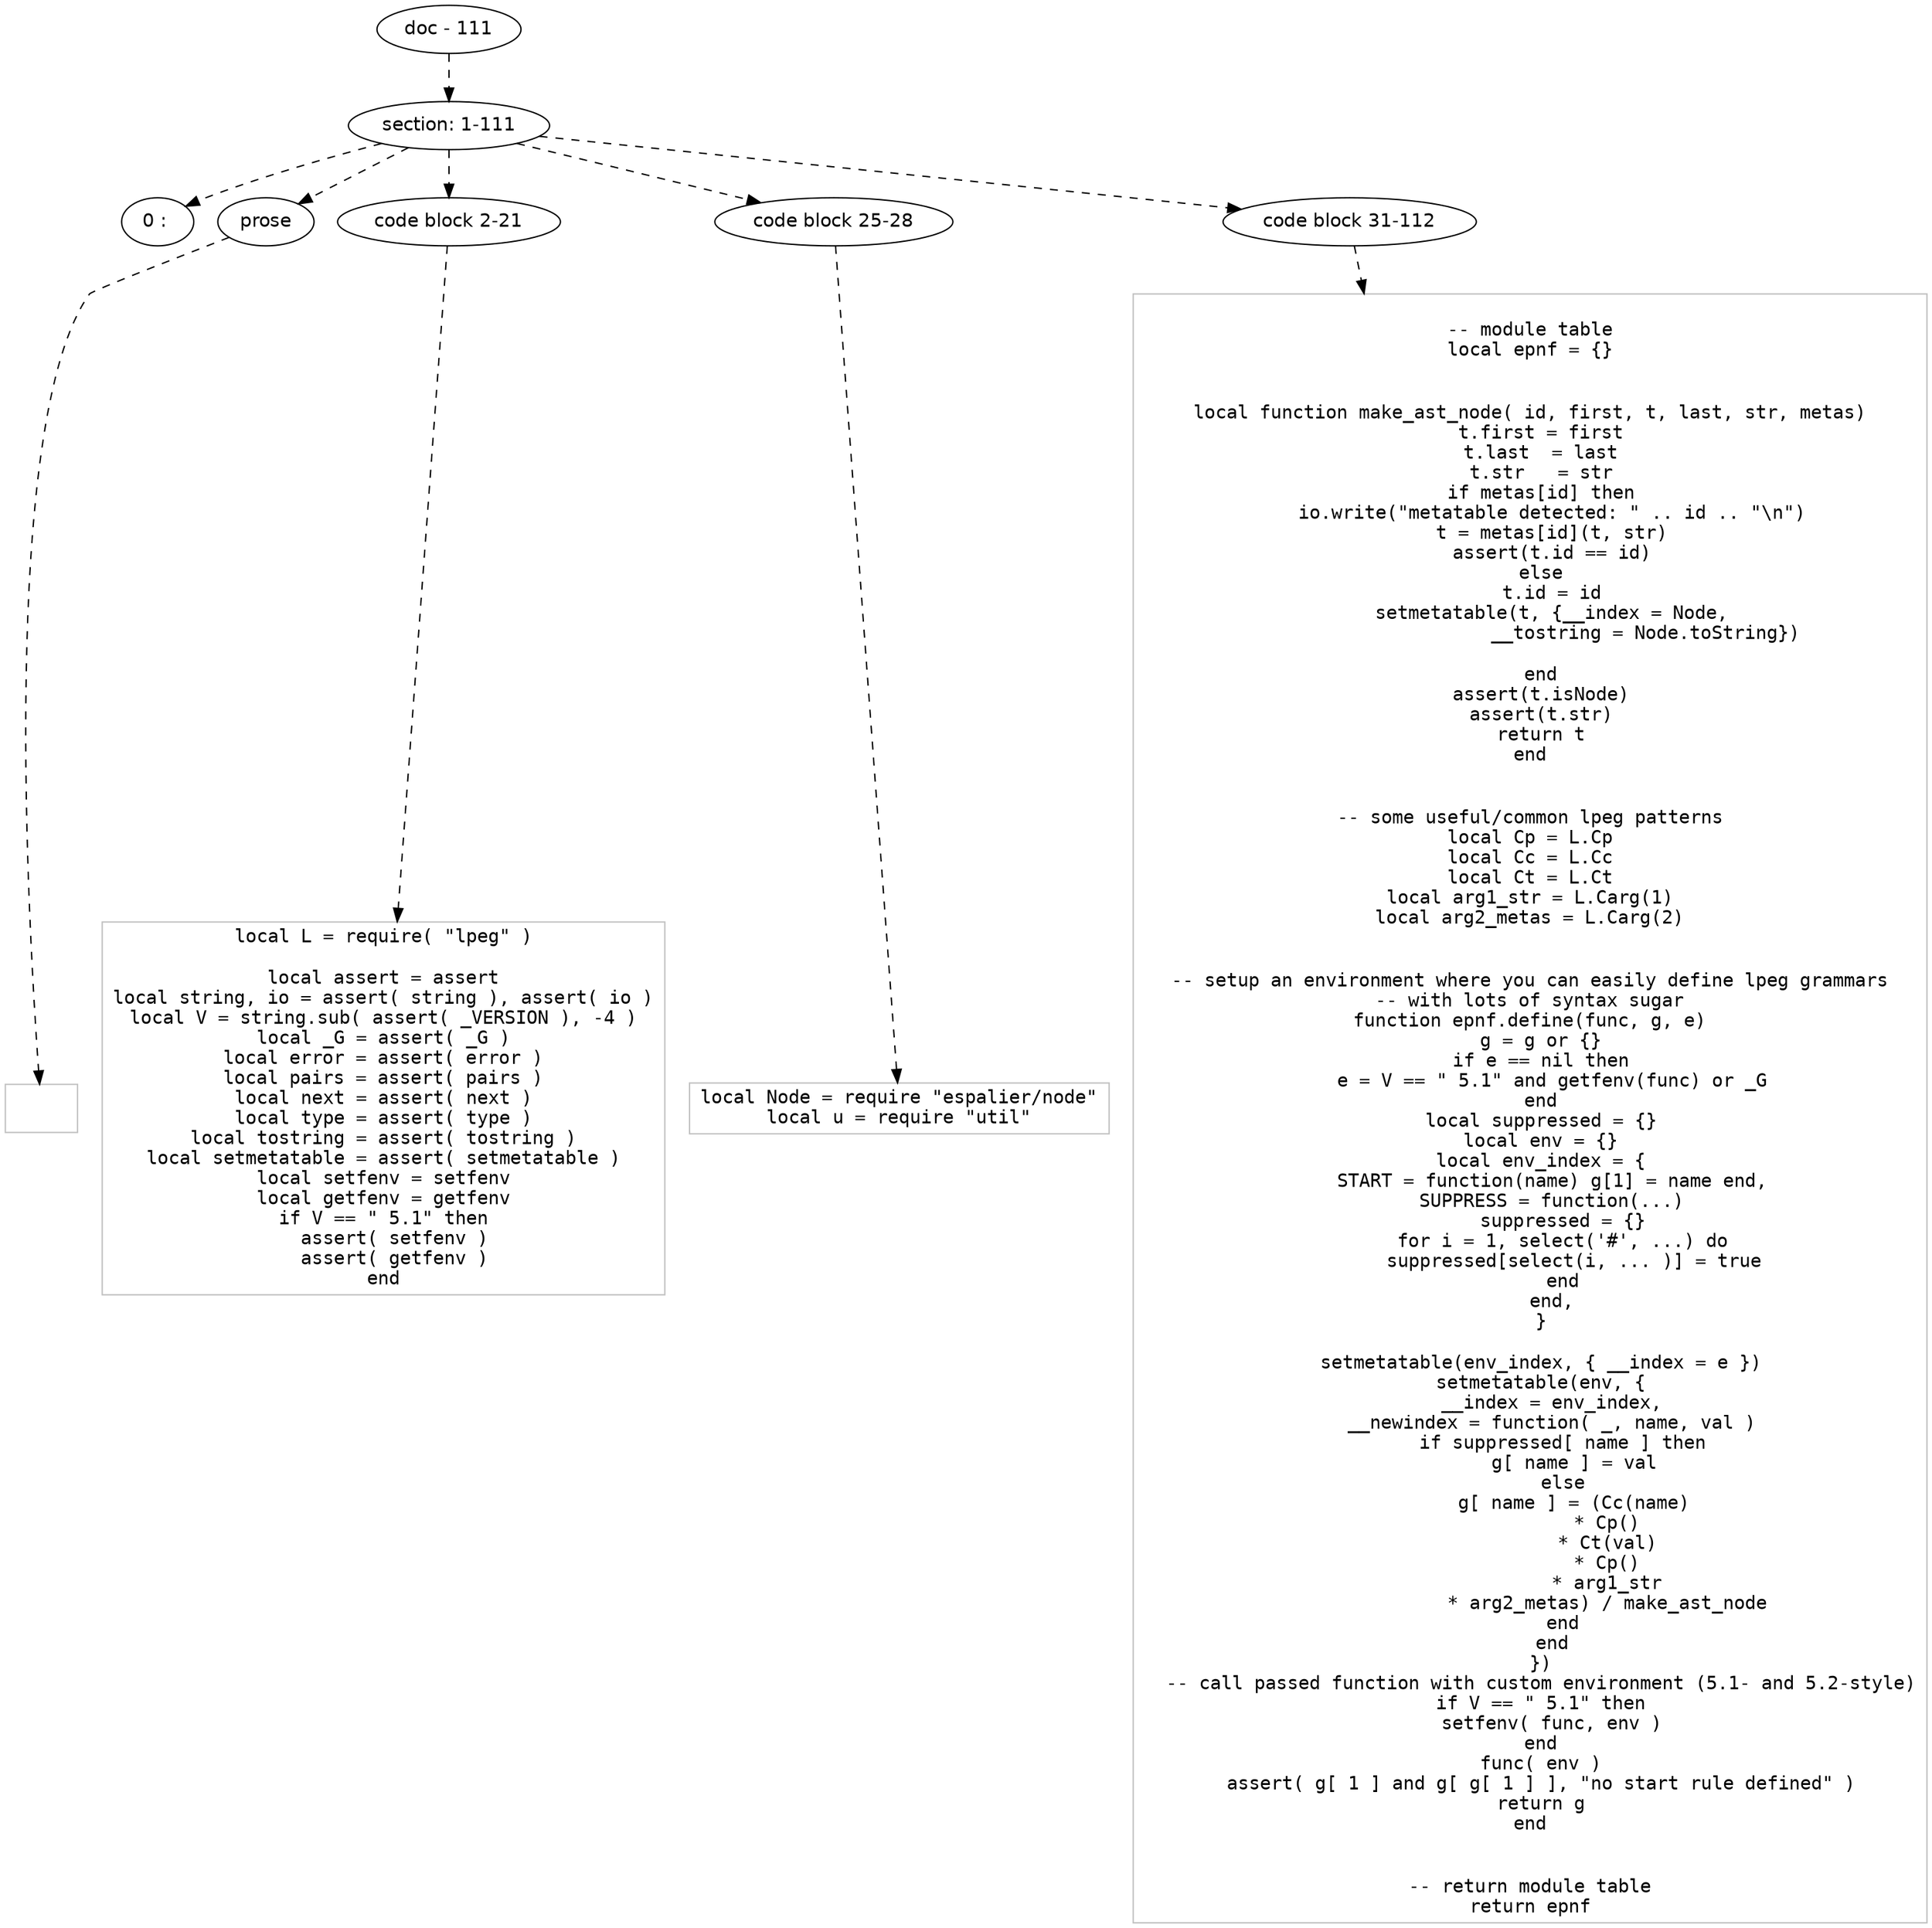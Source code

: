 digraph hierarchy {

node [fontname=Helvetica]
edge [style=dashed]

doc_0 [label="doc - 111"]


doc_0 -> { section_1}
{rank=same; section_1}

section_1 [label="section: 1-111"]


section_1 -> { header_2 prose_3 codeblock_4 codeblock_5 codeblock_6}
{rank=same; header_2 prose_3 codeblock_4 codeblock_5 codeblock_6}

header_2 [label="0 : "]

prose_3 [label="prose"]

codeblock_4 [label="code block 2-21"]

codeblock_5 [label="code block 25-28"]

codeblock_6 [label="code block 31-112"]


prose_3 -> leaf_7
leaf_7  [color=Gray,shape=rectangle,fontname=Inconsolata,label=""]
codeblock_4 -> leaf_8
leaf_8  [color=Gray,shape=rectangle,fontname=Inconsolata,label="local L = require( \"lpeg\" )

local assert = assert
local string, io = assert( string ), assert( io )
local V = string.sub( assert( _VERSION ), -4 )
local _G = assert( _G )
local error = assert( error )
local pairs = assert( pairs )
local next = assert( next )
local type = assert( type )
local tostring = assert( tostring )
local setmetatable = assert( setmetatable )
local setfenv = setfenv
local getfenv = getfenv
if V == \" 5.1\" then
  assert( setfenv )
  assert( getfenv )
end"]
codeblock_5 -> leaf_9
leaf_9  [color=Gray,shape=rectangle,fontname=Inconsolata,label="local Node = require \"espalier/node\"
local u = require \"util\""]
codeblock_6 -> leaf_10
leaf_10  [color=Gray,shape=rectangle,fontname=Inconsolata,label="
-- module table
local epnf = {}


local function make_ast_node( id, first, t, last, str, metas)
  t.first = first
  t.last  = last
  t.str   = str
  if metas[id] then
    io.write(\"metatable detected: \" .. id .. \"\\n\")
    t = metas[id](t, str)
    assert(t.id == id)
  else
    t.id = id
    setmetatable(t, {__index = Node,
                     __tostring = Node.toString})

  end
  assert(t.isNode)
  assert(t.str)
  return t
end


-- some useful/common lpeg patterns
local Cp = L.Cp
local Cc = L.Cc
local Ct = L.Ct
local arg1_str = L.Carg(1)
local arg2_metas = L.Carg(2)


-- setup an environment where you can easily define lpeg grammars
-- with lots of syntax sugar
function epnf.define(func, g, e)
  g = g or {}
  if e == nil then
    e = V == \" 5.1\" and getfenv(func) or _G
  end
  local suppressed = {}
  local env = {}
  local env_index = {
    START = function(name) g[1] = name end,
    SUPPRESS = function(...)
      suppressed = {}
      for i = 1, select('#', ...) do
        suppressed[select(i, ... )] = true
      end
    end,
  }

  setmetatable(env_index, { __index = e })
  setmetatable(env, {
    __index = env_index,
    __newindex = function( _, name, val )
      if suppressed[ name ] then
        g[ name ] = val
      else
        g[ name ] = (Cc(name)
              * Cp()
              * Ct(val)
              * Cp()
              * arg1_str
              * arg2_metas) / make_ast_node
      end
    end
  })
  -- call passed function with custom environment (5.1- and 5.2-style)
  if V == \" 5.1\" then
    setfenv( func, env )
  end
  func( env )
  assert( g[ 1 ] and g[ g[ 1 ] ], \"no start rule defined\" )
  return g
end


-- return module table
return epnf"]

}
